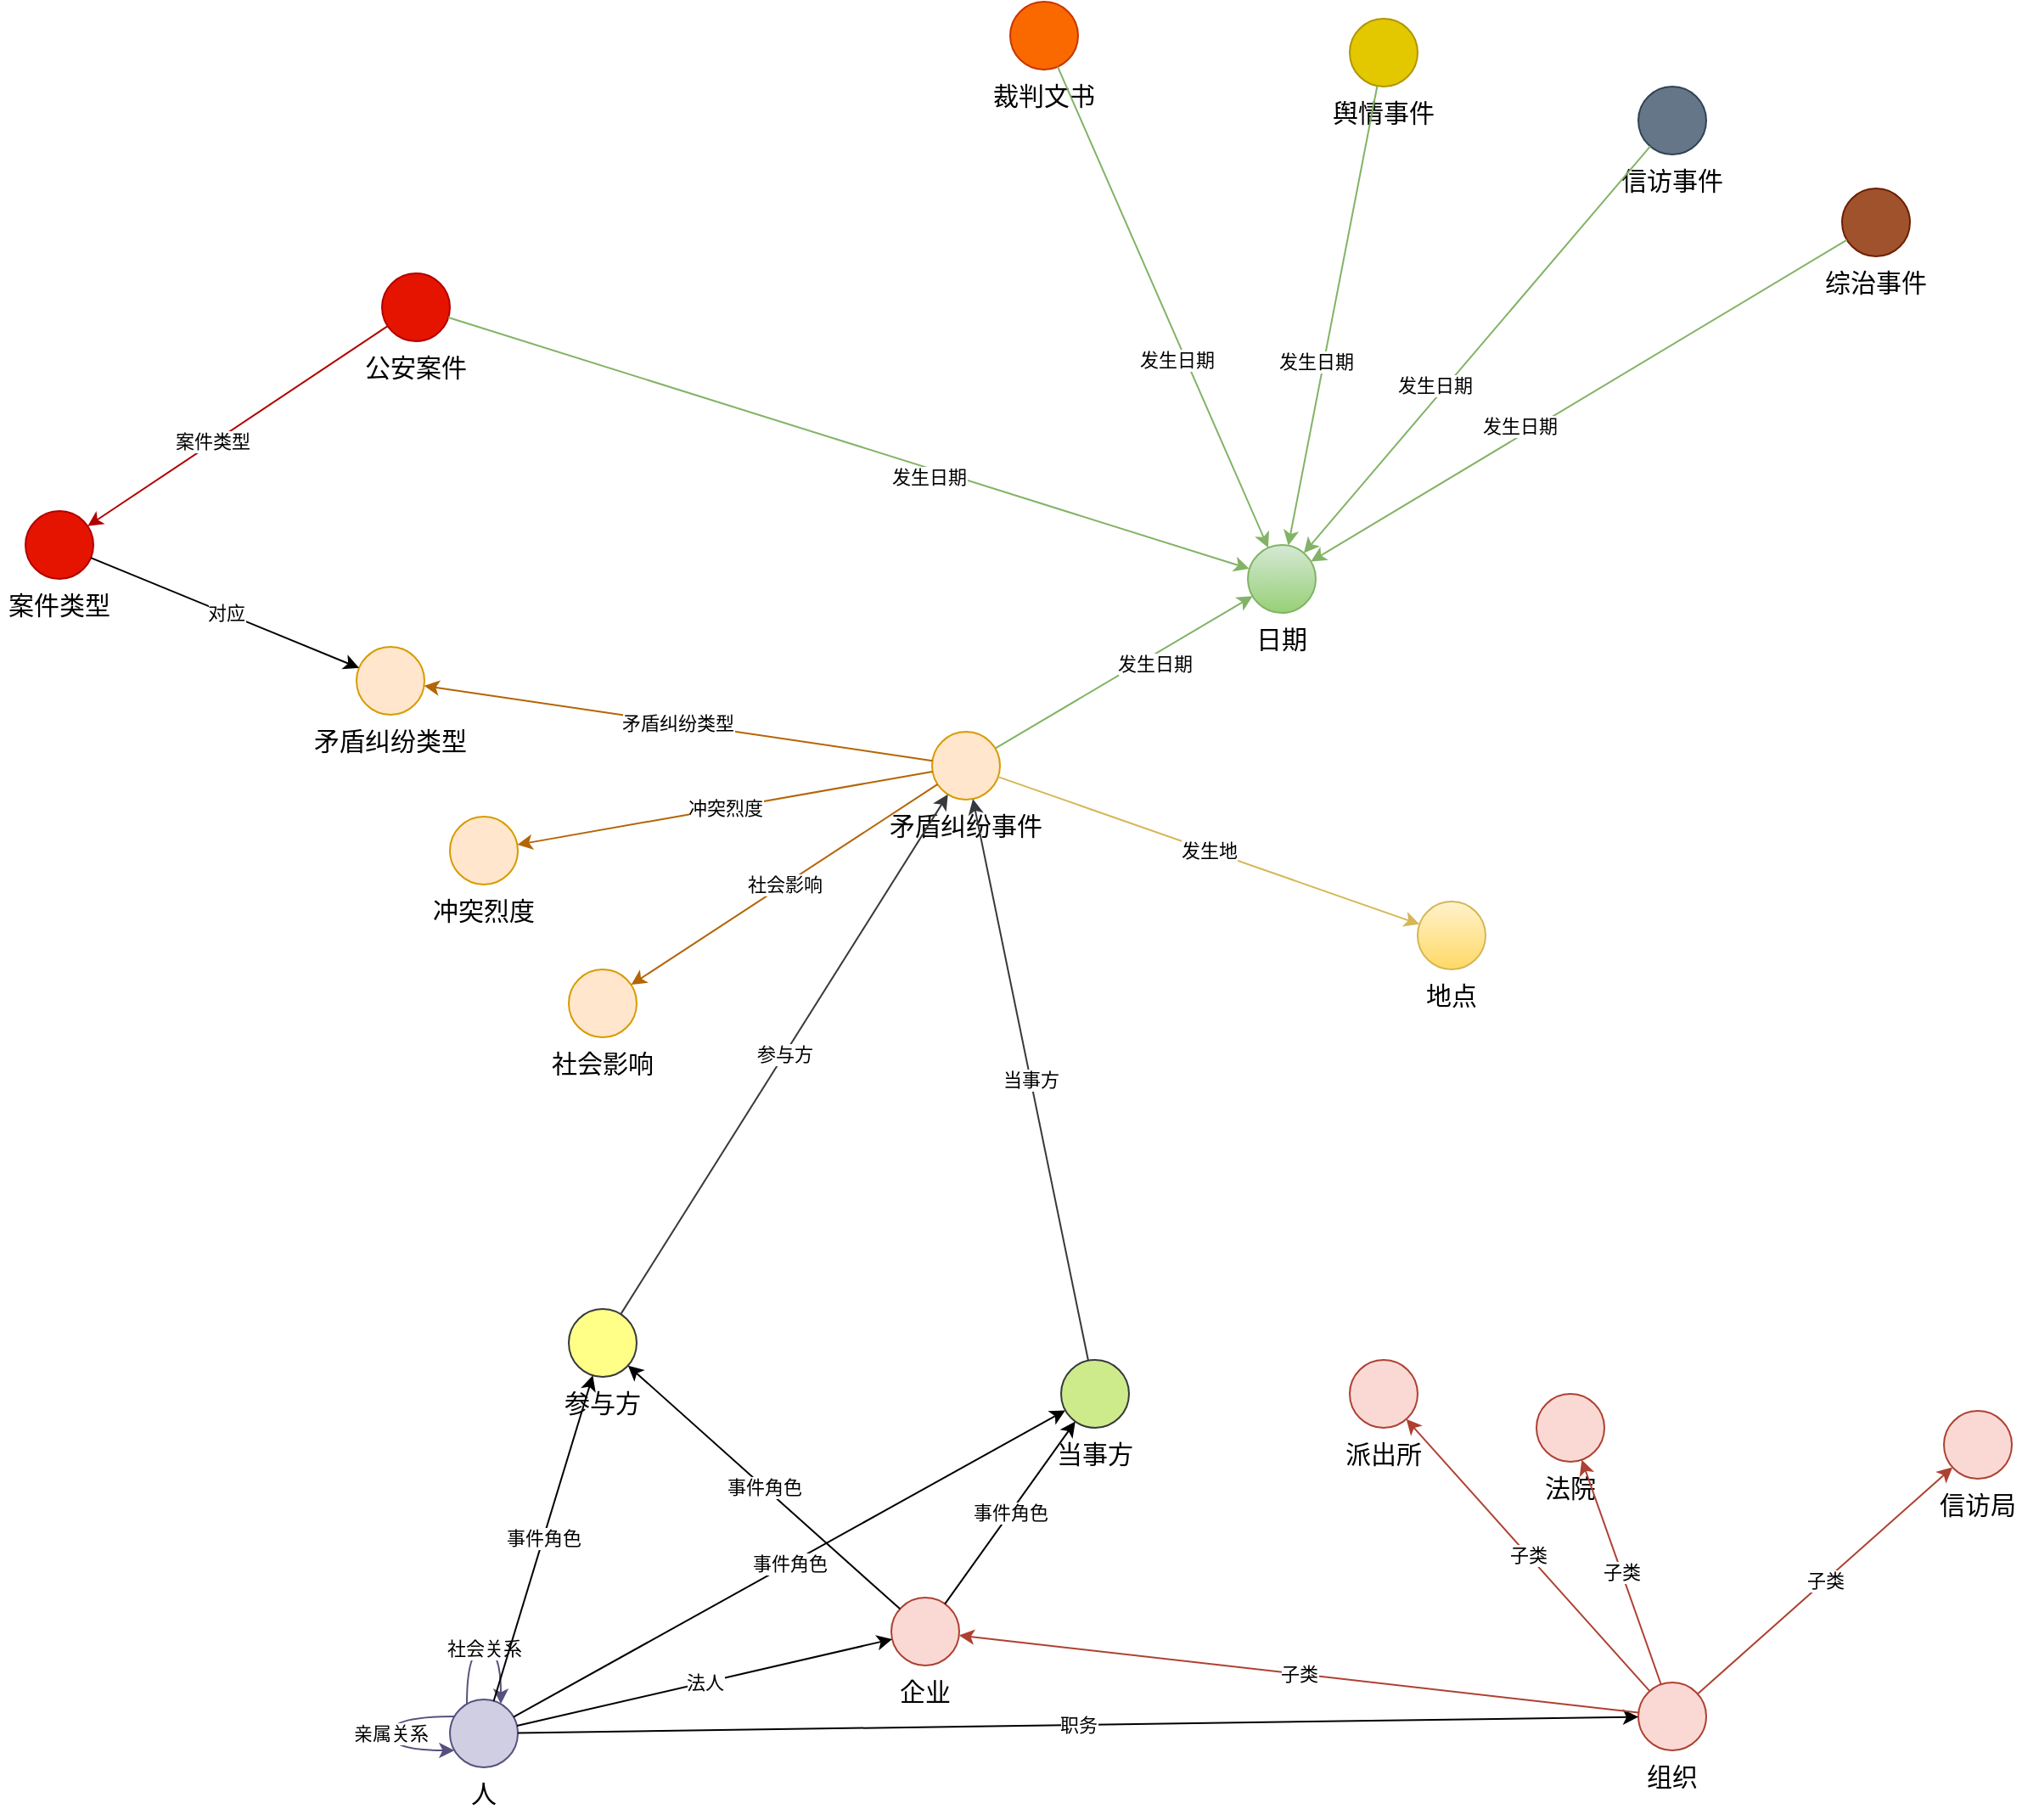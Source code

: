 <mxfile version="21.3.7" type="device">
  <diagram name="第 1 页" id="E4tbWnw8QCcIFIjOAOmc">
    <mxGraphModel dx="2006" dy="1890" grid="1" gridSize="10" guides="1" tooltips="1" connect="1" arrows="1" fold="1" page="1" pageScale="1" pageWidth="827" pageHeight="1169" math="0" shadow="0">
      <root>
        <mxCell id="0" />
        <mxCell id="1" parent="0" />
        <mxCell id="yKpHp2fMiz9Fm5kvjmpf-114" value="" style="group" vertex="1" connectable="0" parent="1">
          <mxGeometry x="379" y="330.0" width="100" height="70" as="geometry" />
        </mxCell>
        <mxCell id="yKpHp2fMiz9Fm5kvjmpf-115" value="&lt;span style=&quot;font-size: 15px;&quot;&gt;矛盾纠纷事件&lt;/span&gt;" style="text;html=1;strokeColor=none;fillColor=none;align=center;verticalAlign=middle;whiteSpace=wrap;rounded=0;" vertex="1" parent="yKpHp2fMiz9Fm5kvjmpf-114">
          <mxGeometry y="40" width="100" height="30" as="geometry" />
        </mxCell>
        <mxCell id="yKpHp2fMiz9Fm5kvjmpf-116" value="" style="ellipse;whiteSpace=wrap;html=1;aspect=fixed;fillColor=#ffe6cc;strokeColor=#d79b00;rounded=0;movableLabel=0;" vertex="1" parent="yKpHp2fMiz9Fm5kvjmpf-114">
          <mxGeometry x="30" width="40" height="40" as="geometry" />
        </mxCell>
        <object label="" 月份="string" 年份="string" id="string：年月日">
          <mxCell style="group" vertex="1" connectable="0" parent="1">
            <mxGeometry x="580" y="220.0" width="70" height="70" as="geometry" />
          </mxCell>
        </object>
        <mxCell id="yKpHp2fMiz9Fm5kvjmpf-118" value="&lt;span style=&quot;font-size: 15px;&quot;&gt;日期&lt;/span&gt;" style="text;html=1;strokeColor=none;fillColor=none;align=center;verticalAlign=middle;whiteSpace=wrap;rounded=0;" vertex="1" parent="string：年月日">
          <mxGeometry y="40" width="70" height="30" as="geometry" />
        </mxCell>
        <mxCell id="yKpHp2fMiz9Fm5kvjmpf-119" value="" style="ellipse;whiteSpace=wrap;html=1;aspect=fixed;fillColor=#d5e8d4;strokeColor=#82b366;rounded=0;movableLabel=0;gradientColor=#97d077;" vertex="1" parent="string：年月日">
          <mxGeometry x="15" width="40" height="40" as="geometry" />
        </mxCell>
        <mxCell id="yKpHp2fMiz9Fm5kvjmpf-120" value="" style="group" vertex="1" connectable="0" parent="1">
          <mxGeometry x="680" y="430.0" width="70" height="70" as="geometry" />
        </mxCell>
        <mxCell id="yKpHp2fMiz9Fm5kvjmpf-121" value="&lt;span style=&quot;font-size: 15px;&quot;&gt;地点&lt;/span&gt;" style="text;html=1;strokeColor=none;fillColor=none;align=center;verticalAlign=middle;whiteSpace=wrap;rounded=0;" vertex="1" parent="yKpHp2fMiz9Fm5kvjmpf-120">
          <mxGeometry y="40" width="70" height="30" as="geometry" />
        </mxCell>
        <mxCell id="yKpHp2fMiz9Fm5kvjmpf-122" value="" style="ellipse;whiteSpace=wrap;html=1;aspect=fixed;fillColor=#fff2cc;strokeColor=#d6b656;rounded=0;movableLabel=0;gradientColor=#ffd966;" vertex="1" parent="yKpHp2fMiz9Fm5kvjmpf-120">
          <mxGeometry x="15" width="40" height="40" as="geometry" />
        </mxCell>
        <mxCell id="yKpHp2fMiz9Fm5kvjmpf-123" value="" style="group" vertex="1" connectable="0" parent="1">
          <mxGeometry x="70" y="60.0" width="70" height="70" as="geometry" />
        </mxCell>
        <mxCell id="yKpHp2fMiz9Fm5kvjmpf-124" value="&lt;span style=&quot;font-size: 15px;&quot;&gt;公安案件&lt;/span&gt;" style="text;html=1;strokeColor=none;fillColor=none;align=center;verticalAlign=middle;whiteSpace=wrap;rounded=0;" vertex="1" parent="yKpHp2fMiz9Fm5kvjmpf-123">
          <mxGeometry y="40" width="70" height="30" as="geometry" />
        </mxCell>
        <mxCell id="yKpHp2fMiz9Fm5kvjmpf-125" value="" style="ellipse;whiteSpace=wrap;html=1;aspect=fixed;fillColor=#e51400;strokeColor=#B20000;rounded=0;movableLabel=0;fontColor=#ffffff;" vertex="1" parent="yKpHp2fMiz9Fm5kvjmpf-123">
          <mxGeometry x="15" width="40" height="40" as="geometry" />
        </mxCell>
        <mxCell id="yKpHp2fMiz9Fm5kvjmpf-126" value="" style="group" vertex="1" connectable="0" parent="1">
          <mxGeometry x="440" y="-100.0" width="70" height="70" as="geometry" />
        </mxCell>
        <mxCell id="yKpHp2fMiz9Fm5kvjmpf-127" value="&lt;span style=&quot;font-size: 15px;&quot;&gt;裁判文书&lt;/span&gt;" style="text;html=1;strokeColor=none;fillColor=none;align=center;verticalAlign=middle;whiteSpace=wrap;rounded=0;" vertex="1" parent="yKpHp2fMiz9Fm5kvjmpf-126">
          <mxGeometry y="40" width="70" height="30" as="geometry" />
        </mxCell>
        <mxCell id="yKpHp2fMiz9Fm5kvjmpf-128" value="" style="ellipse;whiteSpace=wrap;html=1;aspect=fixed;fillColor=#fa6800;strokeColor=#C73500;rounded=0;movableLabel=0;fontColor=#000000;" vertex="1" parent="yKpHp2fMiz9Fm5kvjmpf-126">
          <mxGeometry x="15" width="40" height="40" as="geometry" />
        </mxCell>
        <mxCell id="yKpHp2fMiz9Fm5kvjmpf-130" value="" style="group" vertex="1" connectable="0" parent="1">
          <mxGeometry x="810" y="-50.0" width="70" height="70" as="geometry" />
        </mxCell>
        <mxCell id="yKpHp2fMiz9Fm5kvjmpf-131" value="&lt;span style=&quot;font-size: 15px;&quot;&gt;信访事件&lt;/span&gt;" style="text;html=1;strokeColor=none;fillColor=none;align=center;verticalAlign=middle;whiteSpace=wrap;rounded=0;" vertex="1" parent="yKpHp2fMiz9Fm5kvjmpf-130">
          <mxGeometry y="40" width="70" height="30" as="geometry" />
        </mxCell>
        <mxCell id="yKpHp2fMiz9Fm5kvjmpf-132" value="" style="ellipse;whiteSpace=wrap;html=1;aspect=fixed;fillColor=#647687;strokeColor=#314354;rounded=0;movableLabel=0;fontColor=#ffffff;" vertex="1" parent="yKpHp2fMiz9Fm5kvjmpf-130">
          <mxGeometry x="15" width="40" height="40" as="geometry" />
        </mxCell>
        <mxCell id="yKpHp2fMiz9Fm5kvjmpf-133" value="" style="group" vertex="1" connectable="0" parent="1">
          <mxGeometry x="930" y="10.0" width="70" height="70" as="geometry" />
        </mxCell>
        <mxCell id="yKpHp2fMiz9Fm5kvjmpf-134" value="&lt;span style=&quot;font-size: 15px;&quot;&gt;综治事件&lt;/span&gt;" style="text;html=1;strokeColor=none;fillColor=none;align=center;verticalAlign=middle;whiteSpace=wrap;rounded=0;" vertex="1" parent="yKpHp2fMiz9Fm5kvjmpf-133">
          <mxGeometry y="40" width="70" height="30" as="geometry" />
        </mxCell>
        <mxCell id="yKpHp2fMiz9Fm5kvjmpf-135" value="" style="ellipse;whiteSpace=wrap;html=1;aspect=fixed;fillColor=#a0522d;strokeColor=#6D1F00;rounded=0;movableLabel=0;fontColor=#ffffff;" vertex="1" parent="yKpHp2fMiz9Fm5kvjmpf-133">
          <mxGeometry x="15" width="40" height="40" as="geometry" />
        </mxCell>
        <mxCell id="yKpHp2fMiz9Fm5kvjmpf-136" value="" style="group" vertex="1" connectable="0" parent="1">
          <mxGeometry x="640" y="-90.0" width="70" height="70" as="geometry" />
        </mxCell>
        <mxCell id="yKpHp2fMiz9Fm5kvjmpf-137" value="&lt;span style=&quot;font-size: 15px;&quot;&gt;舆情事件&lt;/span&gt;" style="text;html=1;strokeColor=none;fillColor=none;align=center;verticalAlign=middle;whiteSpace=wrap;rounded=0;" vertex="1" parent="yKpHp2fMiz9Fm5kvjmpf-136">
          <mxGeometry y="40" width="70" height="30" as="geometry" />
        </mxCell>
        <mxCell id="yKpHp2fMiz9Fm5kvjmpf-138" value="" style="ellipse;whiteSpace=wrap;html=1;aspect=fixed;fillColor=#e3c800;strokeColor=#B09500;rounded=0;movableLabel=0;fontColor=#000000;" vertex="1" parent="yKpHp2fMiz9Fm5kvjmpf-136">
          <mxGeometry x="15" width="40" height="40" as="geometry" />
        </mxCell>
        <mxCell id="yKpHp2fMiz9Fm5kvjmpf-139" value="" style="group" vertex="1" connectable="0" parent="1">
          <mxGeometry x="110" y="900.0" width="70" height="70" as="geometry" />
        </mxCell>
        <mxCell id="yKpHp2fMiz9Fm5kvjmpf-140" value="&lt;span style=&quot;font-size: 15px;&quot;&gt;人&lt;/span&gt;" style="text;html=1;strokeColor=none;fillColor=none;align=center;verticalAlign=middle;whiteSpace=wrap;rounded=0;" vertex="1" parent="yKpHp2fMiz9Fm5kvjmpf-139">
          <mxGeometry y="40" width="70" height="30" as="geometry" />
        </mxCell>
        <mxCell id="yKpHp2fMiz9Fm5kvjmpf-141" value="" style="ellipse;whiteSpace=wrap;html=1;aspect=fixed;fillColor=#d0cee2;strokeColor=#56517e;rounded=0;movableLabel=0;" vertex="1" parent="yKpHp2fMiz9Fm5kvjmpf-139">
          <mxGeometry x="15" width="40" height="40" as="geometry" />
        </mxCell>
        <mxCell id="yKpHp2fMiz9Fm5kvjmpf-185" value="亲属关系" style="endArrow=classic;html=1;rounded=0;fillColor=#d0cee2;strokeColor=#56517e;edgeStyle=orthogonalEdgeStyle;curved=1;" edge="1" parent="yKpHp2fMiz9Fm5kvjmpf-139" source="yKpHp2fMiz9Fm5kvjmpf-141" target="yKpHp2fMiz9Fm5kvjmpf-141">
          <mxGeometry width="50" height="50" relative="1" as="geometry">
            <mxPoint x="-160" y="-90.0" as="sourcePoint" />
            <mxPoint x="30" y="-90.0" as="targetPoint" />
            <Array as="points">
              <mxPoint x="-20" y="20" />
            </Array>
          </mxGeometry>
        </mxCell>
        <mxCell id="yKpHp2fMiz9Fm5kvjmpf-187" value="社会关系" style="endArrow=classic;html=1;rounded=0;fillColor=#d0cee2;strokeColor=#56517e;edgeStyle=orthogonalEdgeStyle;curved=1;" edge="1" parent="yKpHp2fMiz9Fm5kvjmpf-139" source="yKpHp2fMiz9Fm5kvjmpf-141" target="yKpHp2fMiz9Fm5kvjmpf-141">
          <mxGeometry width="50" height="50" relative="1" as="geometry">
            <mxPoint x="50" y="10.0" as="sourcePoint" />
            <mxPoint x="240" y="10.0" as="targetPoint" />
            <Array as="points">
              <mxPoint x="40" y="-30" />
            </Array>
          </mxGeometry>
        </mxCell>
        <mxCell id="yKpHp2fMiz9Fm5kvjmpf-142" value="" style="group" vertex="1" connectable="0" parent="1">
          <mxGeometry x="810" y="890.0" width="70" height="70" as="geometry" />
        </mxCell>
        <mxCell id="yKpHp2fMiz9Fm5kvjmpf-143" value="&lt;span style=&quot;font-size: 15px;&quot;&gt;组织&lt;/span&gt;" style="text;html=1;strokeColor=none;fillColor=none;align=center;verticalAlign=middle;whiteSpace=wrap;rounded=0;" vertex="1" parent="yKpHp2fMiz9Fm5kvjmpf-142">
          <mxGeometry y="40" width="70" height="30" as="geometry" />
        </mxCell>
        <mxCell id="yKpHp2fMiz9Fm5kvjmpf-144" value="" style="ellipse;whiteSpace=wrap;html=1;aspect=fixed;fillColor=#fad9d5;strokeColor=#ae4132;rounded=0;movableLabel=0;" vertex="1" parent="yKpHp2fMiz9Fm5kvjmpf-142">
          <mxGeometry x="15" width="40" height="40" as="geometry" />
        </mxCell>
        <object label="职务" 名称="string" id="string：职务ID">
          <mxCell style="endArrow=classic;html=1;rounded=0;" edge="1" parent="1" source="yKpHp2fMiz9Fm5kvjmpf-141" target="yKpHp2fMiz9Fm5kvjmpf-144">
            <mxGeometry width="50" height="50" relative="1" as="geometry">
              <mxPoint x="314" y="865" as="sourcePoint" />
              <mxPoint x="504" y="865" as="targetPoint" />
            </mxGeometry>
          </mxCell>
        </object>
        <mxCell id="yKpHp2fMiz9Fm5kvjmpf-149" value="" style="group" vertex="1" connectable="0" parent="1">
          <mxGeometry x="40" y="280.0" width="100" height="70" as="geometry" />
        </mxCell>
        <mxCell id="yKpHp2fMiz9Fm5kvjmpf-147" value="&lt;span style=&quot;font-size: 15px;&quot;&gt;矛盾纠纷类型&lt;/span&gt;" style="text;html=1;strokeColor=none;fillColor=none;align=center;verticalAlign=middle;whiteSpace=wrap;rounded=0;" vertex="1" parent="yKpHp2fMiz9Fm5kvjmpf-149">
          <mxGeometry y="40" width="100" height="30" as="geometry" />
        </mxCell>
        <mxCell id="yKpHp2fMiz9Fm5kvjmpf-148" value="" style="ellipse;whiteSpace=wrap;html=1;aspect=fixed;fillColor=#ffe6cc;strokeColor=#d79b00;rounded=0;movableLabel=0;" vertex="1" parent="yKpHp2fMiz9Fm5kvjmpf-149">
          <mxGeometry x="30" width="40" height="40" as="geometry" />
        </mxCell>
        <mxCell id="yKpHp2fMiz9Fm5kvjmpf-150" value="" style="group" vertex="1" connectable="0" parent="1">
          <mxGeometry x="110" y="380.0" width="70" height="70" as="geometry" />
        </mxCell>
        <mxCell id="yKpHp2fMiz9Fm5kvjmpf-151" value="&lt;span style=&quot;font-size: 15px;&quot;&gt;冲突烈度&lt;/span&gt;" style="text;html=1;strokeColor=none;fillColor=none;align=center;verticalAlign=middle;whiteSpace=wrap;rounded=0;" vertex="1" parent="yKpHp2fMiz9Fm5kvjmpf-150">
          <mxGeometry y="40" width="70" height="30" as="geometry" />
        </mxCell>
        <mxCell id="yKpHp2fMiz9Fm5kvjmpf-152" value="" style="ellipse;whiteSpace=wrap;html=1;aspect=fixed;fillColor=#ffe6cc;strokeColor=#d79b00;rounded=0;movableLabel=0;" vertex="1" parent="yKpHp2fMiz9Fm5kvjmpf-150">
          <mxGeometry x="15" width="40" height="40" as="geometry" />
        </mxCell>
        <mxCell id="yKpHp2fMiz9Fm5kvjmpf-153" value="" style="group" vertex="1" connectable="0" parent="1">
          <mxGeometry x="180" y="470.0" width="70" height="70" as="geometry" />
        </mxCell>
        <mxCell id="yKpHp2fMiz9Fm5kvjmpf-154" value="&lt;span style=&quot;font-size: 15px;&quot;&gt;社会影响&lt;/span&gt;" style="text;html=1;strokeColor=none;fillColor=none;align=center;verticalAlign=middle;whiteSpace=wrap;rounded=0;" vertex="1" parent="yKpHp2fMiz9Fm5kvjmpf-153">
          <mxGeometry y="40" width="70" height="30" as="geometry" />
        </mxCell>
        <mxCell id="yKpHp2fMiz9Fm5kvjmpf-155" value="" style="ellipse;whiteSpace=wrap;html=1;aspect=fixed;fillColor=#ffe6cc;strokeColor=#d79b00;rounded=0;movableLabel=0;" vertex="1" parent="yKpHp2fMiz9Fm5kvjmpf-153">
          <mxGeometry x="15" width="40" height="40" as="geometry" />
        </mxCell>
        <mxCell id="yKpHp2fMiz9Fm5kvjmpf-156" value="社会影响" style="endArrow=classic;html=1;rounded=0;fillColor=#fad7ac;strokeColor=#b46504;" edge="1" parent="1" source="yKpHp2fMiz9Fm5kvjmpf-116" target="yKpHp2fMiz9Fm5kvjmpf-155">
          <mxGeometry width="50" height="50" relative="1" as="geometry">
            <mxPoint x="270" y="440" as="sourcePoint" />
            <mxPoint x="460" y="440" as="targetPoint" />
          </mxGeometry>
        </mxCell>
        <mxCell id="yKpHp2fMiz9Fm5kvjmpf-157" value="矛盾纠纷类型" style="endArrow=classic;html=1;rounded=0;fillColor=#fad7ac;strokeColor=#b46504;" edge="1" parent="1" source="yKpHp2fMiz9Fm5kvjmpf-116" target="yKpHp2fMiz9Fm5kvjmpf-148">
          <mxGeometry width="50" height="50" relative="1" as="geometry">
            <mxPoint x="442" y="380" as="sourcePoint" />
            <mxPoint x="456" y="460" as="targetPoint" />
          </mxGeometry>
        </mxCell>
        <mxCell id="yKpHp2fMiz9Fm5kvjmpf-158" value="冲突烈度" style="endArrow=classic;html=1;rounded=0;fillColor=#fad7ac;strokeColor=#b46504;" edge="1" parent="1" source="yKpHp2fMiz9Fm5kvjmpf-116" target="yKpHp2fMiz9Fm5kvjmpf-152">
          <mxGeometry width="50" height="50" relative="1" as="geometry">
            <mxPoint x="357" y="340" as="sourcePoint" />
            <mxPoint x="250" y="426" as="targetPoint" />
          </mxGeometry>
        </mxCell>
        <mxCell id="yKpHp2fMiz9Fm5kvjmpf-159" value="发生地" style="endArrow=classic;html=1;rounded=0;fillColor=#fff2cc;gradientColor=#ffd966;strokeColor=#d6b656;" edge="1" parent="1" source="yKpHp2fMiz9Fm5kvjmpf-116" target="yKpHp2fMiz9Fm5kvjmpf-122">
          <mxGeometry width="50" height="50" relative="1" as="geometry">
            <mxPoint x="270" y="250" as="sourcePoint" />
            <mxPoint x="460" y="250" as="targetPoint" />
          </mxGeometry>
        </mxCell>
        <mxCell id="yKpHp2fMiz9Fm5kvjmpf-160" value="发生日期" style="endArrow=classic;html=1;rounded=0;fillColor=#d5e8d4;gradientColor=#97d077;strokeColor=#82b366;" edge="1" parent="1" source="yKpHp2fMiz9Fm5kvjmpf-116" target="yKpHp2fMiz9Fm5kvjmpf-119">
          <mxGeometry x="0.205" y="-5" width="50" height="50" relative="1" as="geometry">
            <mxPoint x="549" y="270" as="sourcePoint" />
            <mxPoint x="379" y="170" as="targetPoint" />
            <mxPoint as="offset" />
          </mxGeometry>
        </mxCell>
        <mxCell id="yKpHp2fMiz9Fm5kvjmpf-161" value="发生日期" style="endArrow=classic;html=1;rounded=0;fillColor=#d5e8d4;gradientColor=#97d077;strokeColor=#82b366;" edge="1" parent="1" source="yKpHp2fMiz9Fm5kvjmpf-125" target="yKpHp2fMiz9Fm5kvjmpf-119">
          <mxGeometry x="0.205" y="-5" width="50" height="50" relative="1" as="geometry">
            <mxPoint x="456" y="350" as="sourcePoint" />
            <mxPoint x="608" y="260" as="targetPoint" />
            <mxPoint as="offset" />
          </mxGeometry>
        </mxCell>
        <mxCell id="yKpHp2fMiz9Fm5kvjmpf-162" value="发生日期" style="endArrow=classic;html=1;rounded=0;fillColor=#d5e8d4;gradientColor=#97d077;strokeColor=#82b366;" edge="1" parent="1" source="yKpHp2fMiz9Fm5kvjmpf-128" target="yKpHp2fMiz9Fm5kvjmpf-119">
          <mxGeometry x="0.205" y="-5" width="50" height="50" relative="1" as="geometry">
            <mxPoint x="153" y="9" as="sourcePoint" />
            <mxPoint x="607" y="241" as="targetPoint" />
            <mxPoint as="offset" />
          </mxGeometry>
        </mxCell>
        <mxCell id="yKpHp2fMiz9Fm5kvjmpf-163" value="发生日期" style="endArrow=classic;html=1;rounded=0;fillColor=#d5e8d4;gradientColor=#97d077;strokeColor=#82b366;" edge="1" parent="1" source="yKpHp2fMiz9Fm5kvjmpf-138" target="yKpHp2fMiz9Fm5kvjmpf-119">
          <mxGeometry x="0.205" y="-5" width="50" height="50" relative="1" as="geometry">
            <mxPoint x="261" y="-8" as="sourcePoint" />
            <mxPoint x="609" y="238" as="targetPoint" />
            <mxPoint as="offset" />
          </mxGeometry>
        </mxCell>
        <mxCell id="yKpHp2fMiz9Fm5kvjmpf-164" value="发生日期" style="endArrow=classic;html=1;rounded=0;fillColor=#d5e8d4;gradientColor=#97d077;strokeColor=#82b366;" edge="1" parent="1" source="yKpHp2fMiz9Fm5kvjmpf-132" target="yKpHp2fMiz9Fm5kvjmpf-119">
          <mxGeometry x="0.205" y="-5" width="50" height="50" relative="1" as="geometry">
            <mxPoint x="271" y="2" as="sourcePoint" />
            <mxPoint x="619" y="248" as="targetPoint" />
            <mxPoint as="offset" />
          </mxGeometry>
        </mxCell>
        <mxCell id="yKpHp2fMiz9Fm5kvjmpf-165" value="发生日期" style="endArrow=classic;html=1;rounded=0;fillColor=#d5e8d4;gradientColor=#97d077;strokeColor=#82b366;" edge="1" parent="1" source="yKpHp2fMiz9Fm5kvjmpf-135" target="yKpHp2fMiz9Fm5kvjmpf-119">
          <mxGeometry x="0.205" y="-5" width="50" height="50" relative="1" as="geometry">
            <mxPoint x="513" y="8" as="sourcePoint" />
            <mxPoint x="617" y="232" as="targetPoint" />
            <mxPoint as="offset" />
          </mxGeometry>
        </mxCell>
        <mxCell id="yKpHp2fMiz9Fm5kvjmpf-166" value="" style="group" vertex="1" connectable="0" parent="1">
          <mxGeometry x="370" y="840.0" width="70" height="70" as="geometry" />
        </mxCell>
        <mxCell id="yKpHp2fMiz9Fm5kvjmpf-167" value="&lt;span style=&quot;font-size: 15px;&quot;&gt;企业&lt;/span&gt;" style="text;html=1;strokeColor=none;fillColor=none;align=center;verticalAlign=middle;whiteSpace=wrap;rounded=0;" vertex="1" parent="yKpHp2fMiz9Fm5kvjmpf-166">
          <mxGeometry y="40" width="70" height="30" as="geometry" />
        </mxCell>
        <mxCell id="yKpHp2fMiz9Fm5kvjmpf-168" value="" style="ellipse;whiteSpace=wrap;html=1;aspect=fixed;fillColor=#fad9d5;strokeColor=#ae4132;rounded=0;movableLabel=0;" vertex="1" parent="yKpHp2fMiz9Fm5kvjmpf-166">
          <mxGeometry x="15" width="40" height="40" as="geometry" />
        </mxCell>
        <mxCell id="yKpHp2fMiz9Fm5kvjmpf-169" value="" style="group" vertex="1" connectable="0" parent="1">
          <mxGeometry x="640" y="700.0" width="70" height="70" as="geometry" />
        </mxCell>
        <mxCell id="yKpHp2fMiz9Fm5kvjmpf-170" value="&lt;span style=&quot;font-size: 15px;&quot;&gt;派出所&lt;/span&gt;" style="text;html=1;strokeColor=none;fillColor=none;align=center;verticalAlign=middle;whiteSpace=wrap;rounded=0;" vertex="1" parent="yKpHp2fMiz9Fm5kvjmpf-169">
          <mxGeometry y="40" width="70" height="30" as="geometry" />
        </mxCell>
        <mxCell id="yKpHp2fMiz9Fm5kvjmpf-171" value="" style="ellipse;whiteSpace=wrap;html=1;aspect=fixed;fillColor=#fad9d5;strokeColor=#ae4132;rounded=0;movableLabel=0;" vertex="1" parent="yKpHp2fMiz9Fm5kvjmpf-169">
          <mxGeometry x="15" width="40" height="40" as="geometry" />
        </mxCell>
        <mxCell id="yKpHp2fMiz9Fm5kvjmpf-172" value="" style="group" vertex="1" connectable="0" parent="1">
          <mxGeometry x="750" y="720.0" width="70" height="70" as="geometry" />
        </mxCell>
        <mxCell id="yKpHp2fMiz9Fm5kvjmpf-173" value="&lt;span style=&quot;font-size: 15px;&quot;&gt;法院&lt;/span&gt;" style="text;html=1;strokeColor=none;fillColor=none;align=center;verticalAlign=middle;whiteSpace=wrap;rounded=0;" vertex="1" parent="yKpHp2fMiz9Fm5kvjmpf-172">
          <mxGeometry y="40" width="70" height="30" as="geometry" />
        </mxCell>
        <mxCell id="yKpHp2fMiz9Fm5kvjmpf-174" value="" style="ellipse;whiteSpace=wrap;html=1;aspect=fixed;fillColor=#fad9d5;strokeColor=#ae4132;rounded=0;movableLabel=0;" vertex="1" parent="yKpHp2fMiz9Fm5kvjmpf-172">
          <mxGeometry x="15" width="40" height="40" as="geometry" />
        </mxCell>
        <mxCell id="yKpHp2fMiz9Fm5kvjmpf-175" value="" style="group" vertex="1" connectable="0" parent="1">
          <mxGeometry x="990" y="730.0" width="70" height="70" as="geometry" />
        </mxCell>
        <mxCell id="yKpHp2fMiz9Fm5kvjmpf-176" value="&lt;span style=&quot;font-size: 15px;&quot;&gt;信访局&lt;/span&gt;" style="text;html=1;strokeColor=none;fillColor=none;align=center;verticalAlign=middle;whiteSpace=wrap;rounded=0;" vertex="1" parent="yKpHp2fMiz9Fm5kvjmpf-175">
          <mxGeometry y="40" width="70" height="30" as="geometry" />
        </mxCell>
        <mxCell id="yKpHp2fMiz9Fm5kvjmpf-177" value="" style="ellipse;whiteSpace=wrap;html=1;aspect=fixed;fillColor=#fad9d5;strokeColor=#ae4132;rounded=0;movableLabel=0;" vertex="1" parent="yKpHp2fMiz9Fm5kvjmpf-175">
          <mxGeometry x="15" width="40" height="40" as="geometry" />
        </mxCell>
        <mxCell id="yKpHp2fMiz9Fm5kvjmpf-179" value="子类" style="endArrow=classic;html=1;rounded=0;fillColor=#fad9d5;strokeColor=#ae4132;" edge="1" parent="1" source="yKpHp2fMiz9Fm5kvjmpf-144" target="yKpHp2fMiz9Fm5kvjmpf-168">
          <mxGeometry width="50" height="50" relative="1" as="geometry">
            <mxPoint x="270" y="820" as="sourcePoint" />
            <mxPoint x="460" y="820" as="targetPoint" />
          </mxGeometry>
        </mxCell>
        <mxCell id="yKpHp2fMiz9Fm5kvjmpf-180" value="子类" style="endArrow=classic;html=1;rounded=0;fillColor=#fad9d5;strokeColor=#ae4132;" edge="1" parent="1" source="yKpHp2fMiz9Fm5kvjmpf-144" target="yKpHp2fMiz9Fm5kvjmpf-171">
          <mxGeometry width="50" height="50" relative="1" as="geometry">
            <mxPoint x="602" y="825" as="sourcePoint" />
            <mxPoint x="519" y="915" as="targetPoint" />
          </mxGeometry>
        </mxCell>
        <mxCell id="yKpHp2fMiz9Fm5kvjmpf-181" value="子类" style="endArrow=classic;html=1;rounded=0;fillColor=#fad9d5;strokeColor=#ae4132;" edge="1" parent="1" source="yKpHp2fMiz9Fm5kvjmpf-144" target="yKpHp2fMiz9Fm5kvjmpf-174">
          <mxGeometry width="50" height="50" relative="1" as="geometry">
            <mxPoint x="612" y="830" as="sourcePoint" />
            <mxPoint x="601" y="910" as="targetPoint" />
          </mxGeometry>
        </mxCell>
        <mxCell id="yKpHp2fMiz9Fm5kvjmpf-182" value="子类" style="endArrow=classic;html=1;rounded=0;fillColor=#fad9d5;strokeColor=#ae4132;" edge="1" parent="1" source="yKpHp2fMiz9Fm5kvjmpf-144" target="yKpHp2fMiz9Fm5kvjmpf-177">
          <mxGeometry width="50" height="50" relative="1" as="geometry">
            <mxPoint x="626" y="827" as="sourcePoint" />
            <mxPoint x="681" y="913" as="targetPoint" />
          </mxGeometry>
        </mxCell>
        <mxCell id="yKpHp2fMiz9Fm5kvjmpf-183" value="法人" style="endArrow=classic;html=1;rounded=0;" edge="1" parent="1" source="yKpHp2fMiz9Fm5kvjmpf-141" target="yKpHp2fMiz9Fm5kvjmpf-168">
          <mxGeometry width="50" height="50" relative="1" as="geometry">
            <mxPoint x="310" y="820" as="sourcePoint" />
            <mxPoint x="500" y="820" as="targetPoint" />
          </mxGeometry>
        </mxCell>
        <mxCell id="yKpHp2fMiz9Fm5kvjmpf-191" value="" style="group" vertex="1" connectable="0" parent="1">
          <mxGeometry x="-140" y="200.0" width="70" height="70" as="geometry" />
        </mxCell>
        <mxCell id="yKpHp2fMiz9Fm5kvjmpf-192" value="&lt;span style=&quot;font-size: 15px;&quot;&gt;案件类型&lt;/span&gt;" style="text;html=1;strokeColor=none;fillColor=none;align=center;verticalAlign=middle;whiteSpace=wrap;rounded=0;" vertex="1" parent="yKpHp2fMiz9Fm5kvjmpf-191">
          <mxGeometry y="40" width="70" height="30" as="geometry" />
        </mxCell>
        <mxCell id="yKpHp2fMiz9Fm5kvjmpf-193" value="" style="ellipse;whiteSpace=wrap;html=1;aspect=fixed;fillColor=#e51400;strokeColor=#B20000;rounded=0;movableLabel=0;fontColor=#ffffff;" vertex="1" parent="yKpHp2fMiz9Fm5kvjmpf-191">
          <mxGeometry x="15" width="40" height="40" as="geometry" />
        </mxCell>
        <mxCell id="yKpHp2fMiz9Fm5kvjmpf-194" value="案件类型" style="endArrow=classic;html=1;rounded=0;fillColor=#e51400;strokeColor=#B20000;" edge="1" parent="1" source="yKpHp2fMiz9Fm5kvjmpf-125" target="yKpHp2fMiz9Fm5kvjmpf-193">
          <mxGeometry x="0.158" width="50" height="50" relative="1" as="geometry">
            <mxPoint x="150" y="220" as="sourcePoint" />
            <mxPoint x="340" y="220" as="targetPoint" />
            <mxPoint x="-1" as="offset" />
          </mxGeometry>
        </mxCell>
        <mxCell id="yKpHp2fMiz9Fm5kvjmpf-195" value="对应" style="endArrow=classic;html=1;rounded=0;" edge="1" parent="1" source="yKpHp2fMiz9Fm5kvjmpf-193" target="yKpHp2fMiz9Fm5kvjmpf-148">
          <mxGeometry width="50" height="50" relative="1" as="geometry">
            <mxPoint x="80" y="230" as="sourcePoint" />
            <mxPoint x="270" y="230" as="targetPoint" />
          </mxGeometry>
        </mxCell>
        <mxCell id="yKpHp2fMiz9Fm5kvjmpf-199" value="" style="group" vertex="1" connectable="0" parent="1">
          <mxGeometry x="180" y="670.0" width="70" height="70" as="geometry" />
        </mxCell>
        <mxCell id="yKpHp2fMiz9Fm5kvjmpf-200" value="&lt;span style=&quot;font-size: 15px;&quot;&gt;参与方&lt;/span&gt;" style="text;html=1;strokeColor=none;fillColor=none;align=center;verticalAlign=middle;whiteSpace=wrap;rounded=0;" vertex="1" parent="yKpHp2fMiz9Fm5kvjmpf-199">
          <mxGeometry y="40" width="70" height="30" as="geometry" />
        </mxCell>
        <mxCell id="yKpHp2fMiz9Fm5kvjmpf-201" value="" style="ellipse;whiteSpace=wrap;html=1;aspect=fixed;fillColor=#ffff88;strokeColor=#36393d;rounded=0;movableLabel=0;" vertex="1" parent="yKpHp2fMiz9Fm5kvjmpf-199">
          <mxGeometry x="15" width="40" height="40" as="geometry" />
        </mxCell>
        <mxCell id="yKpHp2fMiz9Fm5kvjmpf-202" value="" style="group" vertex="1" connectable="0" parent="1">
          <mxGeometry x="470" y="700.0" width="70" height="70" as="geometry" />
        </mxCell>
        <mxCell id="yKpHp2fMiz9Fm5kvjmpf-203" value="&lt;span style=&quot;font-size: 15px;&quot;&gt;当事方&lt;/span&gt;" style="text;html=1;strokeColor=none;fillColor=none;align=center;verticalAlign=middle;whiteSpace=wrap;rounded=0;" vertex="1" parent="yKpHp2fMiz9Fm5kvjmpf-202">
          <mxGeometry y="40" width="70" height="30" as="geometry" />
        </mxCell>
        <mxCell id="yKpHp2fMiz9Fm5kvjmpf-204" value="" style="ellipse;whiteSpace=wrap;html=1;aspect=fixed;fillColor=#cdeb8b;strokeColor=#36393d;rounded=0;movableLabel=0;" vertex="1" parent="yKpHp2fMiz9Fm5kvjmpf-202">
          <mxGeometry x="15" width="40" height="40" as="geometry" />
        </mxCell>
        <mxCell id="yKpHp2fMiz9Fm5kvjmpf-206" value="事件角色" style="endArrow=classic;html=1;rounded=0;" edge="1" parent="1" source="yKpHp2fMiz9Fm5kvjmpf-141" target="yKpHp2fMiz9Fm5kvjmpf-201">
          <mxGeometry width="50" height="50" relative="1" as="geometry">
            <mxPoint x="380" y="510" as="sourcePoint" />
            <mxPoint x="570" y="510" as="targetPoint" />
          </mxGeometry>
        </mxCell>
        <mxCell id="yKpHp2fMiz9Fm5kvjmpf-207" value="事件角色" style="endArrow=classic;html=1;rounded=0;" edge="1" parent="1" source="yKpHp2fMiz9Fm5kvjmpf-141" target="yKpHp2fMiz9Fm5kvjmpf-204">
          <mxGeometry width="50" height="50" relative="1" as="geometry">
            <mxPoint x="161" y="911" as="sourcePoint" />
            <mxPoint x="219" y="719" as="targetPoint" />
          </mxGeometry>
        </mxCell>
        <mxCell id="yKpHp2fMiz9Fm5kvjmpf-208" value="事件角色" style="endArrow=classic;html=1;rounded=0;" edge="1" parent="1" source="yKpHp2fMiz9Fm5kvjmpf-168" target="yKpHp2fMiz9Fm5kvjmpf-201">
          <mxGeometry width="50" height="50" relative="1" as="geometry">
            <mxPoint x="170" y="917" as="sourcePoint" />
            <mxPoint x="410" y="713" as="targetPoint" />
          </mxGeometry>
        </mxCell>
        <mxCell id="yKpHp2fMiz9Fm5kvjmpf-209" value="事件角色" style="endArrow=classic;html=1;rounded=0;" edge="1" parent="1" source="yKpHp2fMiz9Fm5kvjmpf-168" target="yKpHp2fMiz9Fm5kvjmpf-204">
          <mxGeometry width="50" height="50" relative="1" as="geometry">
            <mxPoint x="380" y="820" as="sourcePoint" />
            <mxPoint x="239" y="715" as="targetPoint" />
          </mxGeometry>
        </mxCell>
        <mxCell id="yKpHp2fMiz9Fm5kvjmpf-210" value="当事方" style="endArrow=classic;html=1;rounded=0;fillColor=#cdeb8b;strokeColor=#36393d;" edge="1" parent="1" source="yKpHp2fMiz9Fm5kvjmpf-204" target="yKpHp2fMiz9Fm5kvjmpf-116">
          <mxGeometry width="50" height="50" relative="1" as="geometry">
            <mxPoint x="380" y="510" as="sourcePoint" />
            <mxPoint x="570" y="510" as="targetPoint" />
          </mxGeometry>
        </mxCell>
        <mxCell id="yKpHp2fMiz9Fm5kvjmpf-211" value="参与方" style="endArrow=classic;html=1;rounded=0;fillColor=#ffff88;strokeColor=#36393d;" edge="1" parent="1" source="yKpHp2fMiz9Fm5kvjmpf-201" target="yKpHp2fMiz9Fm5kvjmpf-116">
          <mxGeometry width="50" height="50" relative="1" as="geometry">
            <mxPoint x="224" y="630" as="sourcePoint" />
            <mxPoint x="414" y="630" as="targetPoint" />
          </mxGeometry>
        </mxCell>
      </root>
    </mxGraphModel>
  </diagram>
</mxfile>
